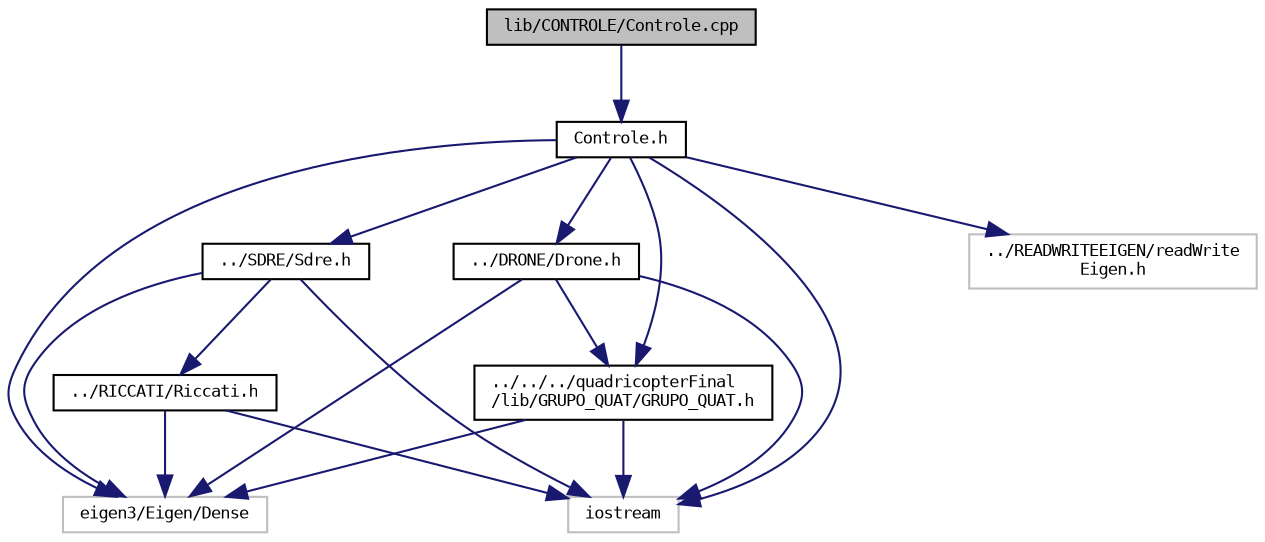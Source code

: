digraph "lib/CONTROLE/Controle.cpp"
{
 // LATEX_PDF_SIZE
  bgcolor="transparent";
  edge [fontname="DejaVuSansMono",fontsize="8",labelfontname="DejaVuSansMono",labelfontsize="8"];
  node [fontname="DejaVuSansMono",fontsize="8",shape=record];
  Node1 [label="lib/CONTROLE/Controle.cpp",height=0.2,width=0.4,color="black", fillcolor="grey75", style="filled", fontcolor="black",tooltip=" "];
  Node1 -> Node2 [color="midnightblue",fontsize="8",style="solid",fontname="DejaVuSansMono"];
  Node2 [label="Controle.h",height=0.2,width=0.4,color="black",URL="$Controle_8h.html",tooltip=" "];
  Node2 -> Node3 [color="midnightblue",fontsize="8",style="solid",fontname="DejaVuSansMono"];
  Node3 [label="../DRONE/Drone.h",height=0.2,width=0.4,color="black",URL="$Drone_8h.html",tooltip=" "];
  Node3 -> Node4 [color="midnightblue",fontsize="8",style="solid",fontname="DejaVuSansMono"];
  Node4 [label="eigen3/Eigen/Dense",height=0.2,width=0.4,color="grey75",tooltip=" "];
  Node3 -> Node5 [color="midnightblue",fontsize="8",style="solid",fontname="DejaVuSansMono"];
  Node5 [label="../../../quadricopterFinal\l/lib/GRUPO_QUAT/GRUPO_QUAT.h",height=0.2,width=0.4,color="black",URL="$GRUPO__QUAT_8h.html",tooltip="Cabecalho com funcoes de quaternion."];
  Node5 -> Node4 [color="midnightblue",fontsize="8",style="solid",fontname="DejaVuSansMono"];
  Node5 -> Node6 [color="midnightblue",fontsize="8",style="solid",fontname="DejaVuSansMono"];
  Node6 [label="iostream",height=0.2,width=0.4,color="grey75",tooltip=" "];
  Node3 -> Node6 [color="midnightblue",fontsize="8",style="solid",fontname="DejaVuSansMono"];
  Node2 -> Node7 [color="midnightblue",fontsize="8",style="solid",fontname="DejaVuSansMono"];
  Node7 [label="../SDRE/Sdre.h",height=0.2,width=0.4,color="black",URL="$Sdre_8h.html",tooltip=" "];
  Node7 -> Node8 [color="midnightblue",fontsize="8",style="solid",fontname="DejaVuSansMono"];
  Node8 [label="../RICCATI/Riccati.h",height=0.2,width=0.4,color="black",URL="$Riccati_8h.html",tooltip=" "];
  Node8 -> Node4 [color="midnightblue",fontsize="8",style="solid",fontname="DejaVuSansMono"];
  Node8 -> Node6 [color="midnightblue",fontsize="8",style="solid",fontname="DejaVuSansMono"];
  Node7 -> Node6 [color="midnightblue",fontsize="8",style="solid",fontname="DejaVuSansMono"];
  Node7 -> Node4 [color="midnightblue",fontsize="8",style="solid",fontname="DejaVuSansMono"];
  Node2 -> Node5 [color="midnightblue",fontsize="8",style="solid",fontname="DejaVuSansMono"];
  Node2 -> Node6 [color="midnightblue",fontsize="8",style="solid",fontname="DejaVuSansMono"];
  Node2 -> Node9 [color="midnightblue",fontsize="8",style="solid",fontname="DejaVuSansMono"];
  Node9 [label="../READWRITEEIGEN/readWrite\lEigen.h",height=0.2,width=0.4,color="grey75",tooltip=" "];
  Node2 -> Node4 [color="midnightblue",fontsize="8",style="solid",fontname="DejaVuSansMono"];
}
